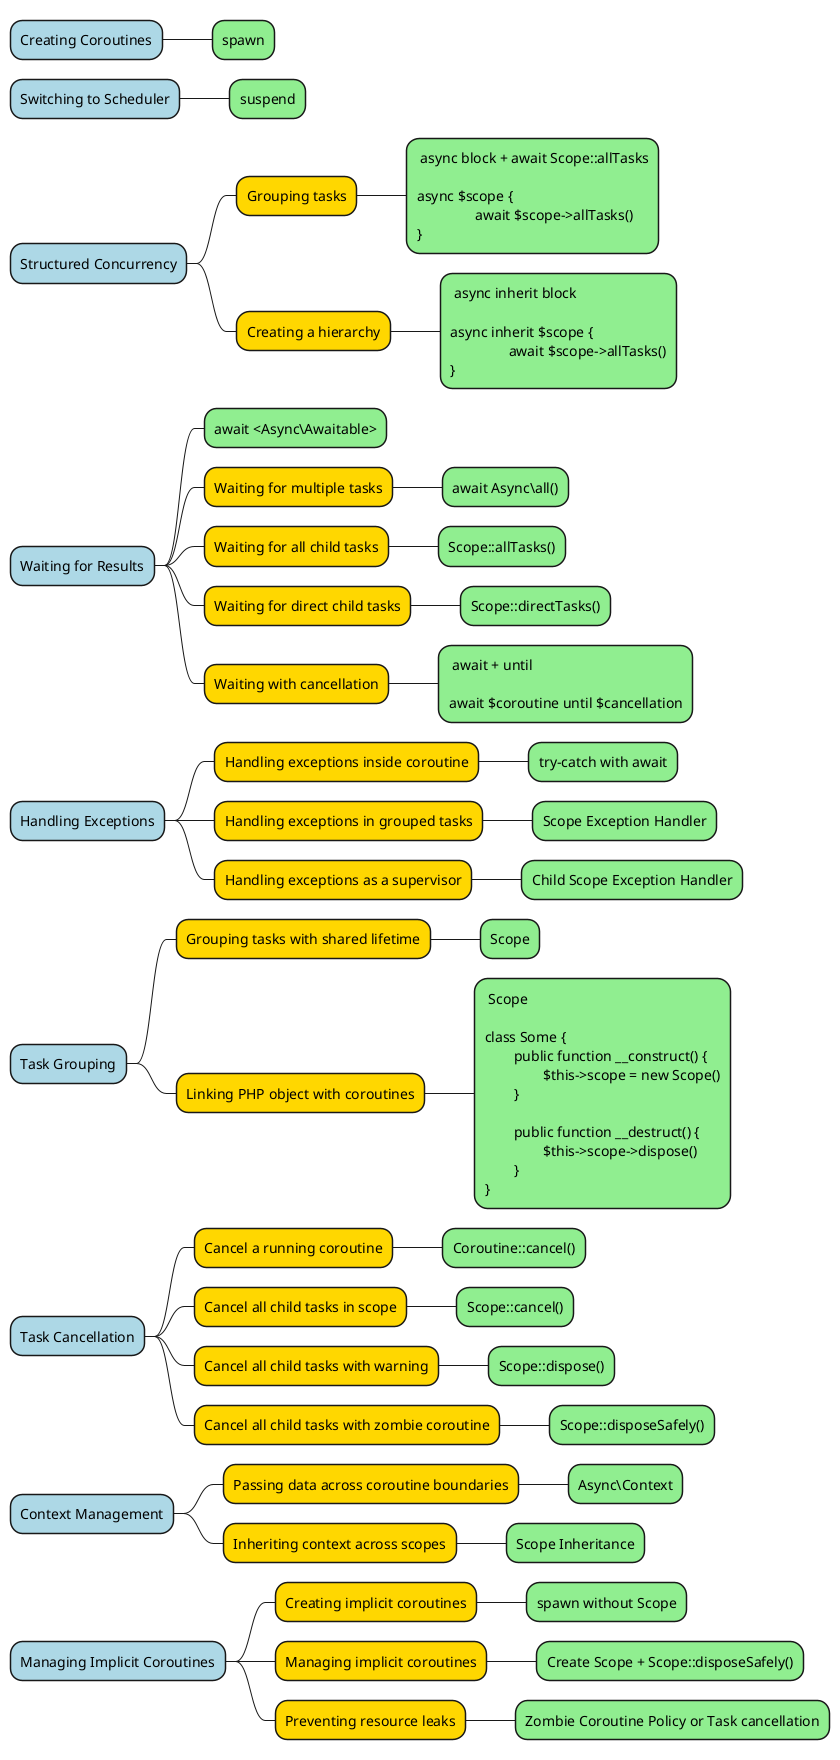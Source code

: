 @startuml

@startmindmap
*[#lightblue] Creating Coroutines
**[#lightgreen] spawn
*[#lightblue] Switching to Scheduler
**[#lightgreen] suspend
*[#lightblue] Structured Concurrency
**[#FFD700] Grouping tasks
***[#lightgreen]: async block + await Scope::allTasks

async $scope {
		await $scope->allTasks()
};
**[#FFD700] Creating a hierarchy
***[#lightgreen]: async inherit block

async inherit $scope {
		await $scope->allTasks()
};
*[#lightblue] Waiting for Results
**[#lightgreen] await <Async\Awaitable>
**[#FFD700] Waiting for multiple tasks
***[#lightgreen] await Async\all()
**[#FFD700] Waiting for all child tasks
***[#lightgreen] Scope::allTasks()
**[#FFD700] Waiting for direct child tasks
***[#lightgreen] Scope::directTasks()
**[#FFD700] Waiting with cancellation
***[#lightgreen]: await + until

await $coroutine until $cancellation;
*[#lightblue] Handling Exceptions
**[#FFD700] Handling exceptions inside coroutine
***[#lightgreen] try-catch with await
**[#FFD700] Handling exceptions in grouped tasks
***[#lightgreen] Scope Exception Handler
**[#FFD700] Handling exceptions as a supervisor
***[#lightgreen] Child Scope Exception Handler
*[#lightblue] Task Grouping
**[#FFD700] Grouping tasks with shared lifetime
***[#lightgreen] Scope
**[#FFD700] Linking PHP object with coroutines
***[#lightgreen]: Scope

class Some {
	public function __construct() {
		$this->scope = new Scope()
	}

	public function __destruct() {
		$this->scope->dispose()
	}
};
*[#lightblue] Task Cancellation
**[#FFD700] Cancel a running coroutine
***[#lightgreen] Coroutine::cancel()
**[#FFD700] Cancel all child tasks in scope
***[#lightgreen] Scope::cancel()
**[#FFD700] Cancel all child tasks with warning
***[#lightgreen] Scope::dispose()
**[#FFD700] Cancel all child tasks with zombie coroutine
***[#lightgreen] Scope::disposeSafely()
*[#lightblue] Context Management
**[#FFD700] Passing data across coroutine boundaries
***[#lightgreen] Async\Context
**[#FFD700] Inheriting context across scopes
***[#lightgreen] Scope Inheritance
*[#lightblue] Managing Implicit Coroutines
**[#FFD700] Creating implicit coroutines
***[#lightgreen] spawn without Scope
**[#FFD700] Managing implicit coroutines
***[#lightgreen] Create Scope + Scope::disposeSafely()
**[#FFD700] Preventing resource leaks
***[#lightgreen] Zombie Coroutine Policy or Task cancellation
@endmindmap

@enduml
